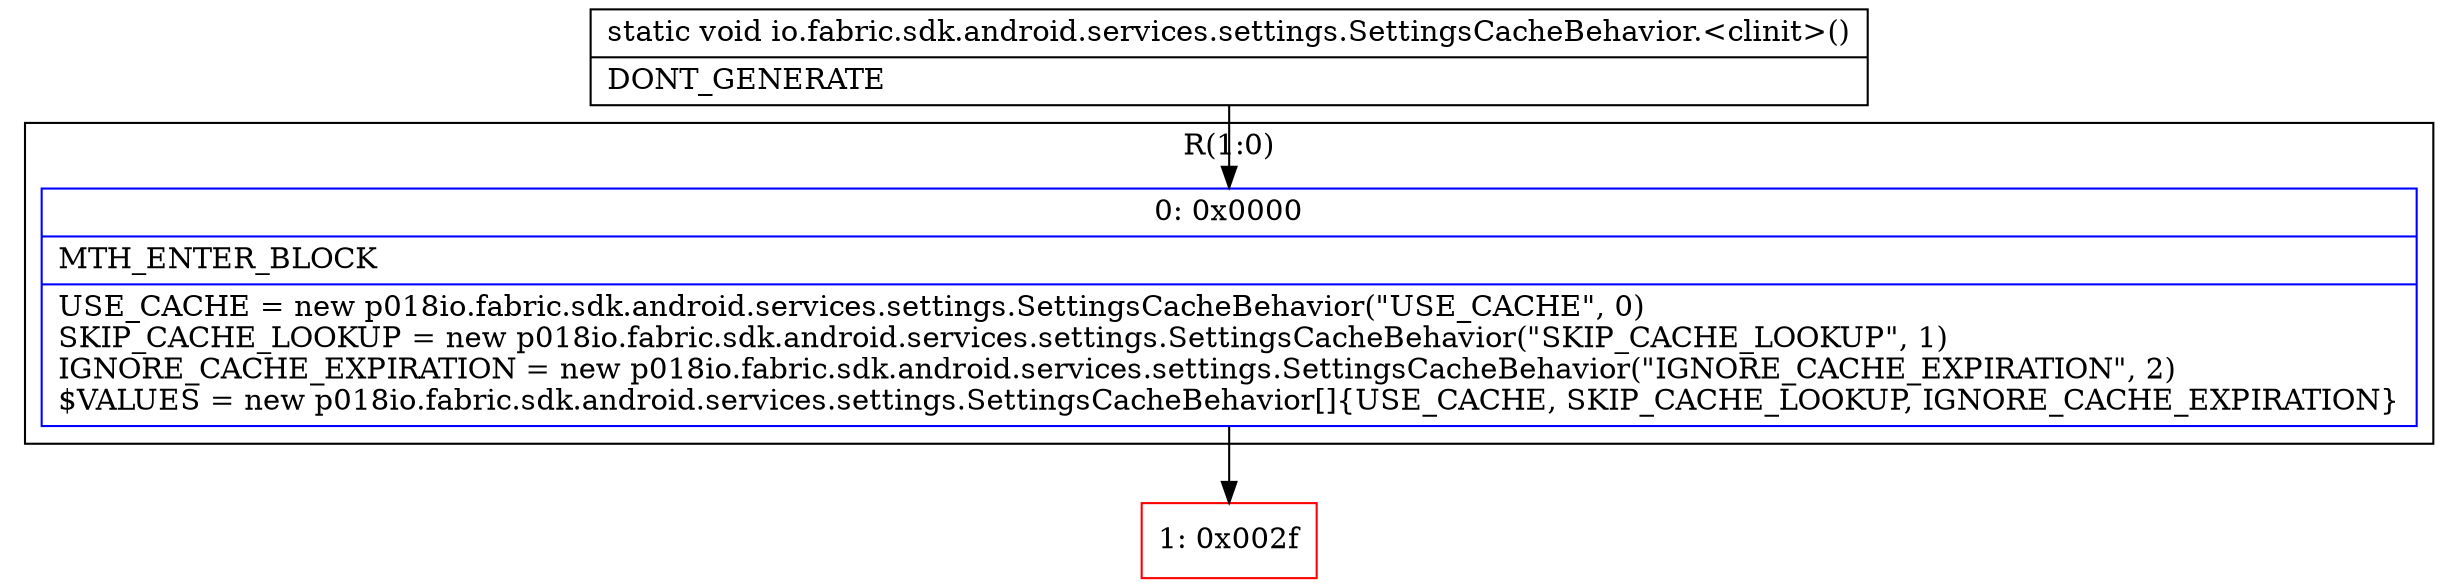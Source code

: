 digraph "CFG forio.fabric.sdk.android.services.settings.SettingsCacheBehavior.\<clinit\>()V" {
subgraph cluster_Region_1833145368 {
label = "R(1:0)";
node [shape=record,color=blue];
Node_0 [shape=record,label="{0\:\ 0x0000|MTH_ENTER_BLOCK\l|USE_CACHE = new p018io.fabric.sdk.android.services.settings.SettingsCacheBehavior(\"USE_CACHE\", 0)\lSKIP_CACHE_LOOKUP = new p018io.fabric.sdk.android.services.settings.SettingsCacheBehavior(\"SKIP_CACHE_LOOKUP\", 1)\lIGNORE_CACHE_EXPIRATION = new p018io.fabric.sdk.android.services.settings.SettingsCacheBehavior(\"IGNORE_CACHE_EXPIRATION\", 2)\l$VALUES = new p018io.fabric.sdk.android.services.settings.SettingsCacheBehavior[]\{USE_CACHE, SKIP_CACHE_LOOKUP, IGNORE_CACHE_EXPIRATION\}\l}"];
}
Node_1 [shape=record,color=red,label="{1\:\ 0x002f}"];
MethodNode[shape=record,label="{static void io.fabric.sdk.android.services.settings.SettingsCacheBehavior.\<clinit\>()  | DONT_GENERATE\l}"];
MethodNode -> Node_0;
Node_0 -> Node_1;
}

